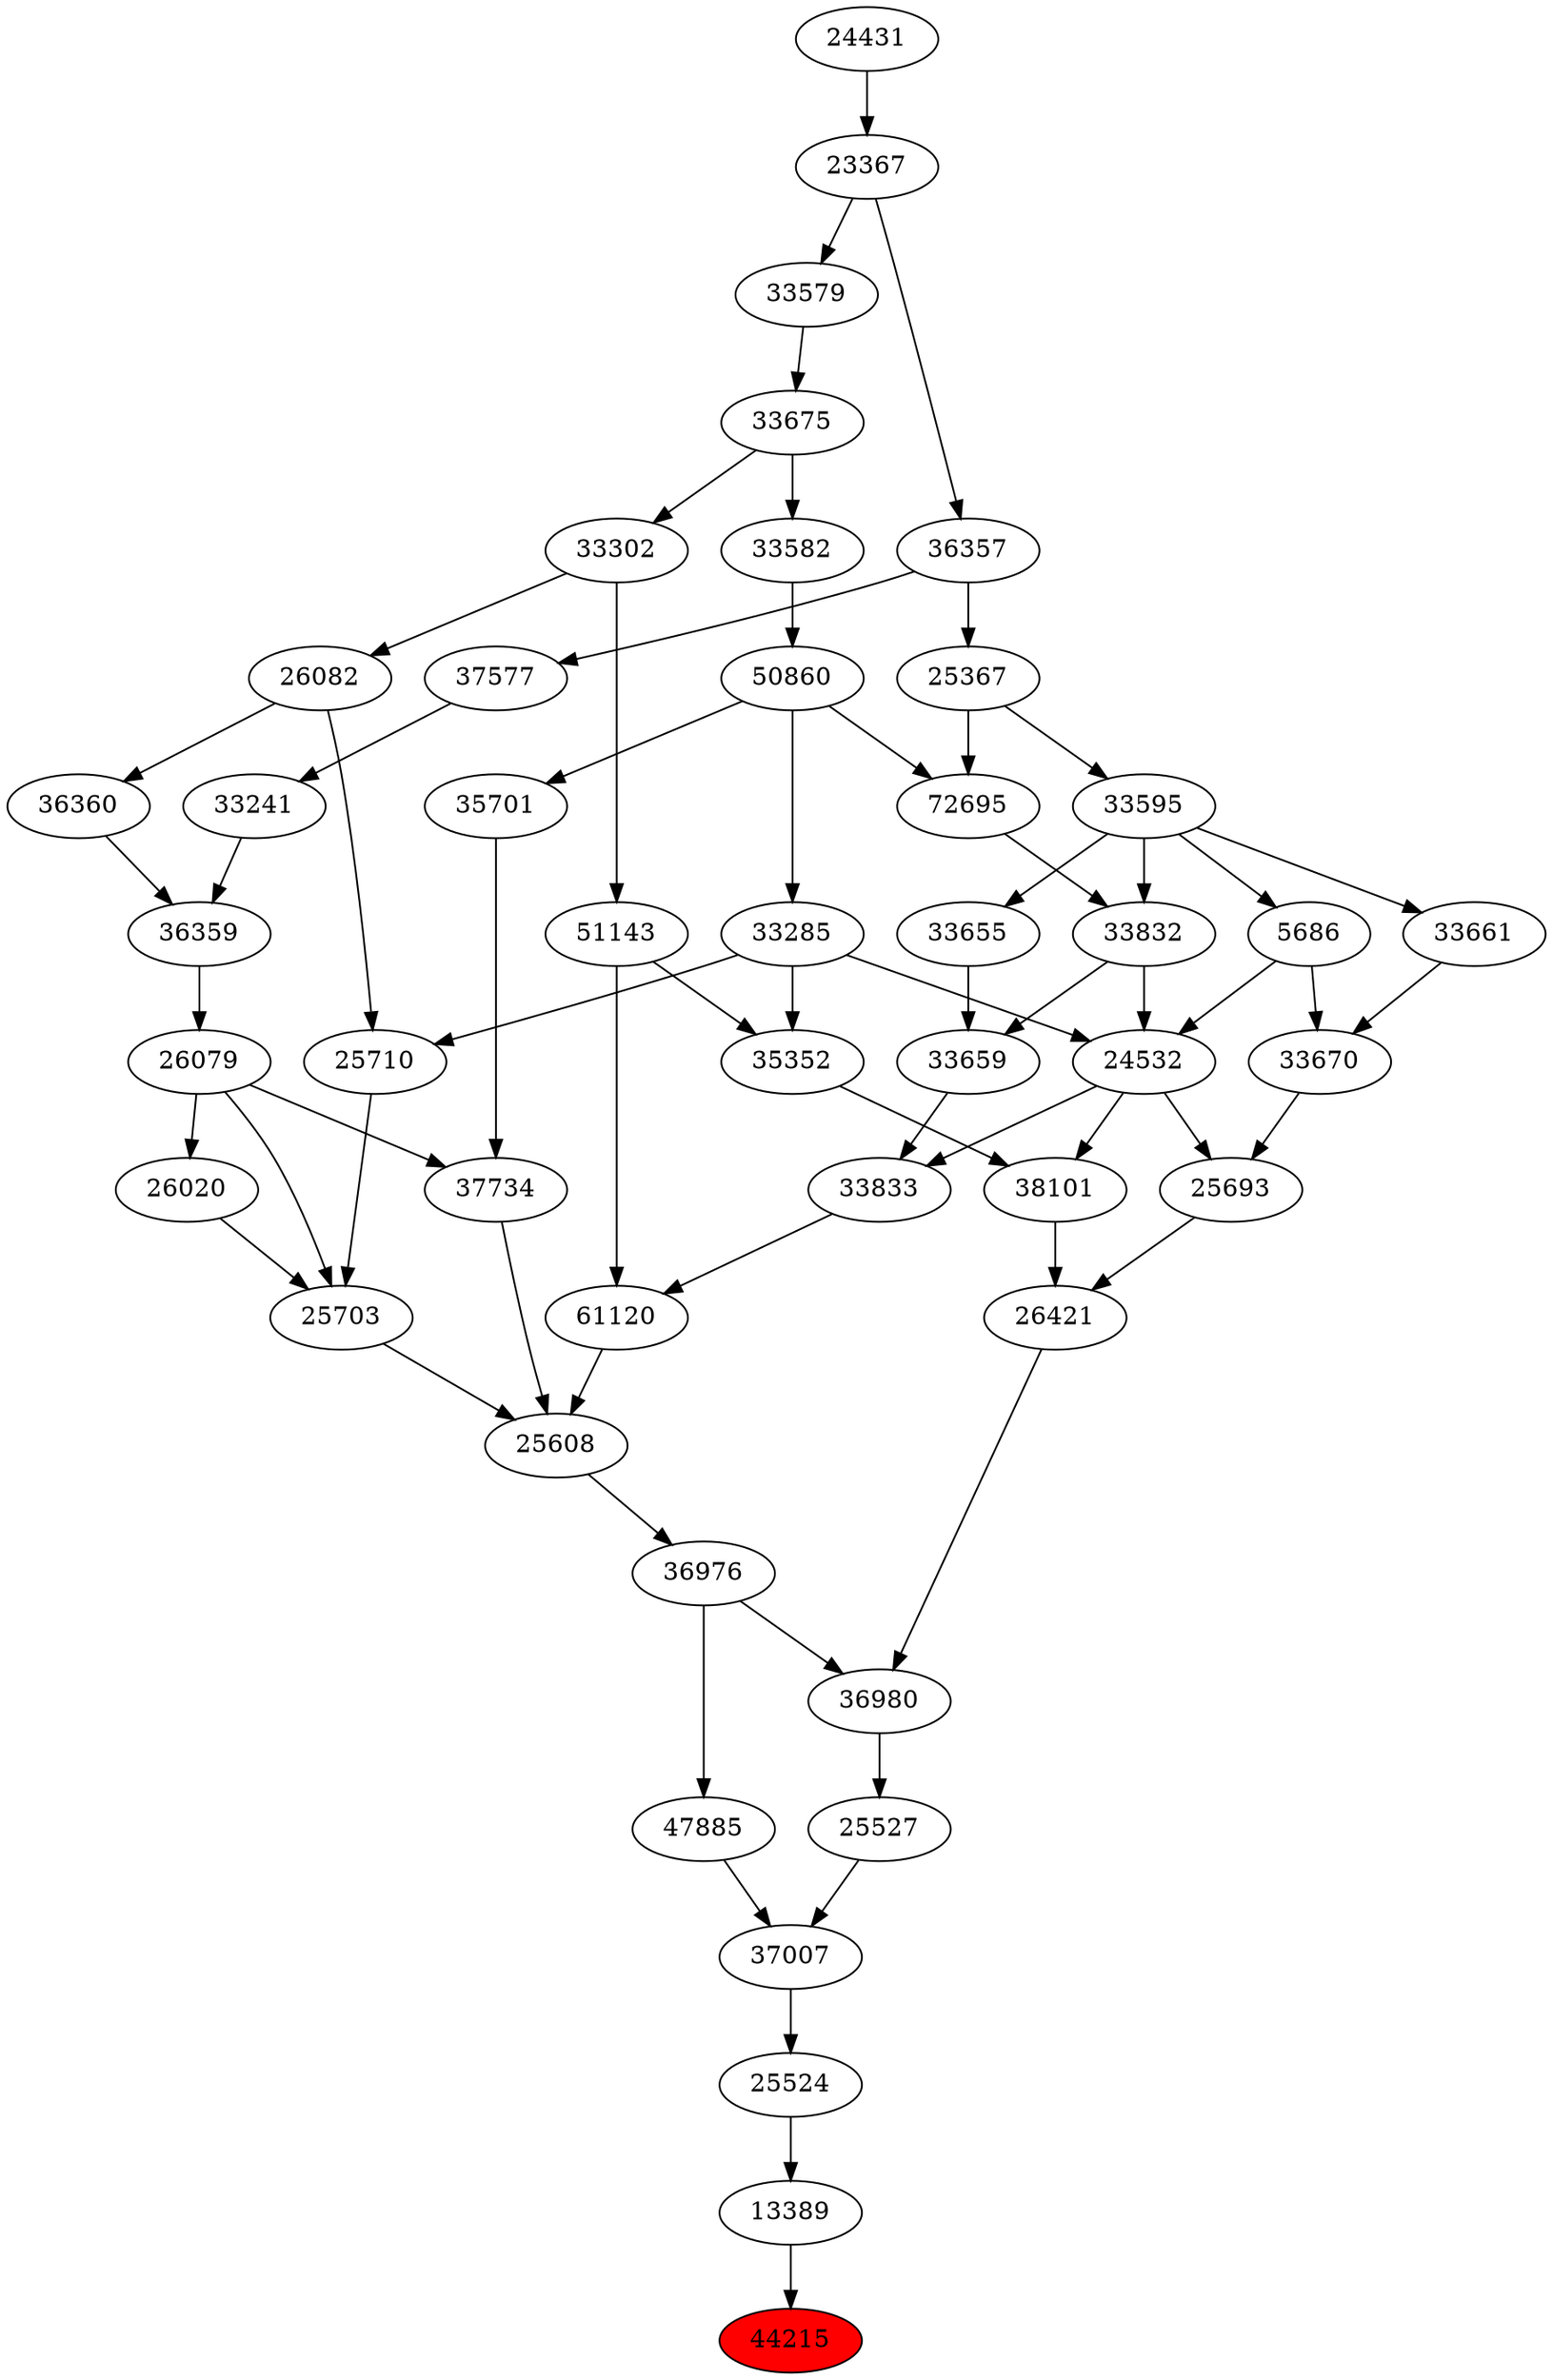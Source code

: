 strict digraph{ 
44215 [label="44215" fillcolor=red style=filled]
13389 -> 44215
13389 [label="13389"]
25524 -> 13389
25524 [label="25524"]
37007 -> 25524
37007 [label="37007"]
25527 -> 37007
47885 -> 37007
25527 [label="25527"]
36980 -> 25527
47885 [label="47885"]
36976 -> 47885
36980 [label="36980"]
36976 -> 36980
26421 -> 36980
36976 [label="36976"]
25608 -> 36976
26421 [label="26421"]
25693 -> 26421
38101 -> 26421
25608 [label="25608"]
25703 -> 25608
37734 -> 25608
61120 -> 25608
25693 [label="25693"]
24532 -> 25693
33670 -> 25693
38101 [label="38101"]
24532 -> 38101
35352 -> 38101
25703 [label="25703"]
26020 -> 25703
26079 -> 25703
25710 -> 25703
37734 [label="37734"]
26079 -> 37734
35701 -> 37734
61120 [label="61120"]
51143 -> 61120
33833 -> 61120
24532 [label="24532"]
33285 -> 24532
5686 -> 24532
33832 -> 24532
33670 [label="33670"]
5686 -> 33670
33661 -> 33670
35352 [label="35352"]
33285 -> 35352
51143 -> 35352
26020 [label="26020"]
26079 -> 26020
26079 [label="26079"]
36359 -> 26079
25710 [label="25710"]
26082 -> 25710
33285 -> 25710
35701 [label="35701"]
50860 -> 35701
51143 [label="51143"]
33302 -> 51143
33833 [label="33833"]
33659 -> 33833
24532 -> 33833
33285 [label="33285"]
50860 -> 33285
5686 [label="5686"]
33595 -> 5686
33832 [label="33832"]
72695 -> 33832
33595 -> 33832
33661 [label="33661"]
33595 -> 33661
36359 [label="36359"]
33241 -> 36359
36360 -> 36359
26082 [label="26082"]
33302 -> 26082
50860 [label="50860"]
33582 -> 50860
33302 [label="33302"]
33675 -> 33302
33659 [label="33659"]
33655 -> 33659
33832 -> 33659
33595 [label="33595"]
25367 -> 33595
72695 [label="72695"]
50860 -> 72695
25367 -> 72695
33241 [label="33241"]
37577 -> 33241
36360 [label="36360"]
26082 -> 36360
33582 [label="33582"]
33675 -> 33582
33675 [label="33675"]
33579 -> 33675
33655 [label="33655"]
33595 -> 33655
25367 [label="25367"]
36357 -> 25367
37577 [label="37577"]
36357 -> 37577
33579 [label="33579"]
23367 -> 33579
36357 [label="36357"]
23367 -> 36357
23367 [label="23367"]
24431 -> 23367
24431 [label="24431"]
}